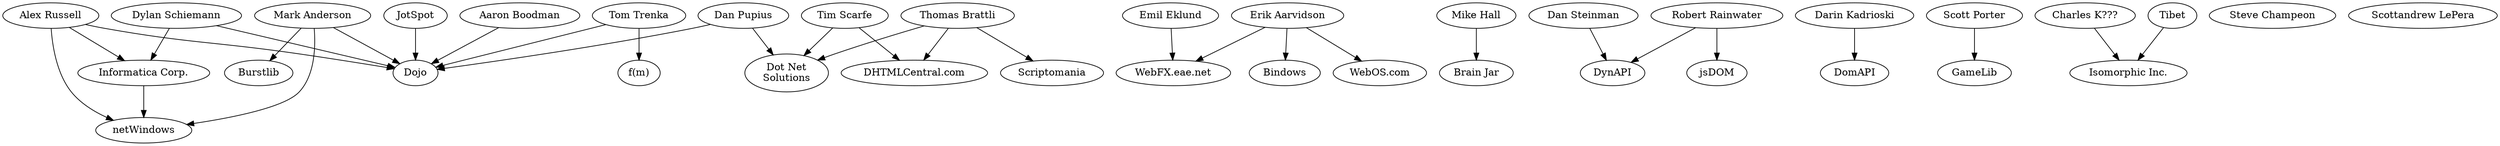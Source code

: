 /*
 * A Map of the DHTML Universe
 *
 * Copyright 2005, The Dojo Foundation
 *
 * Jan 9, 2005: inital revision, Alex Russell <alex@dojotoolkit.org>
 */

digraph dhtml_universe
	{
		dylan -> INFA;
		alexr -> INFA;
		alexr -> NW;
		alexr -> Dojo;
		mda -> NW;
		mda -> Dojo;
		mda -> Burst;
		boogs -> Dojo;
		danp -> Dojo;
		danp -> DotNetSol;
		dylan -> Dojo;
		ttrenka -> Dojo;
		ttrenka -> FM;
		bratta -> Scriptomania;
		bratta -> DHTMLCentral;
		bratta -> DotNetSol;
		tscarfe -> DotNetSol;
		tscarfe -> DHTMLCentral;
		erik -> WebFX;
		erik -> Bindows;
		erik -> WebOS;
		emil -> WebFX;
		mhall -> BrainJar;
		dsteinman -> DynAPI;
		rrainwater -> DynAPI;
		rrainwater -> jsDOM;
		darink -> DomAPI;
		sporter -> GameLib;
		charlesk -> ISC;
		
		INFA -> NW;
		Jot -> Dojo;
		Tibet -> ISC;

		emil [ label="Emil Eklund" ];
		darink [ label="Darin Kadrioski" ];
		ttrenka [ label="Tom Trenka" ];
		erik [ label="Erik Aarvidson" ];
		bratta [ label="Thomas Brattli" ];
		mda [ label="Mark Anderson" ];
		boogs [ label="Aaron Boodman" ];
		alexr [ label="Alex Russell" ];
		dylan [ label="Dylan Schiemann" ];
		danp [ label="Dan Pupius" ];
		tscarfe [ label="Tim Scarfe" ];
		dsteinman [ label="Dan Steinman" ];
		mhall [ label="Mike Hall" ];
		schampeon [ label="Steve Champeon" ];
		sporter [ label="Scott Porter" ];
		rrainwater [ label="Robert Rainwater" ];
		charlesk [ label="Charles K???" ];
		scottandrew [ label="Scottandrew LePera" ];

		Scriptomania;
		DomAPI;
		DynAPI;
		GameLib;
		Bindows;
		Tibet;
		jsDOM;
		BrainJar [ label="Brain Jar" ];
		DotNetSol [ label="Dot Net\nSolutions" ];
		FM [ label="f(m)" ];
		WebFX [ label="WebFX.eae.net" ];
		Burst [ label="Burstlib" ];
		Dojo [ label="Dojo" ];
		Jot [ label="JotSpot" ];
		INFA [ label="Informatica Corp." ];
		NW [ label="netWindows" ];
		ISC [ label="Isomorphic Inc." ];
		WebOS [ label="WebOS.com" ];
		DHTMLCentral [ label="DHTMLCentral.com" ];
		
	}